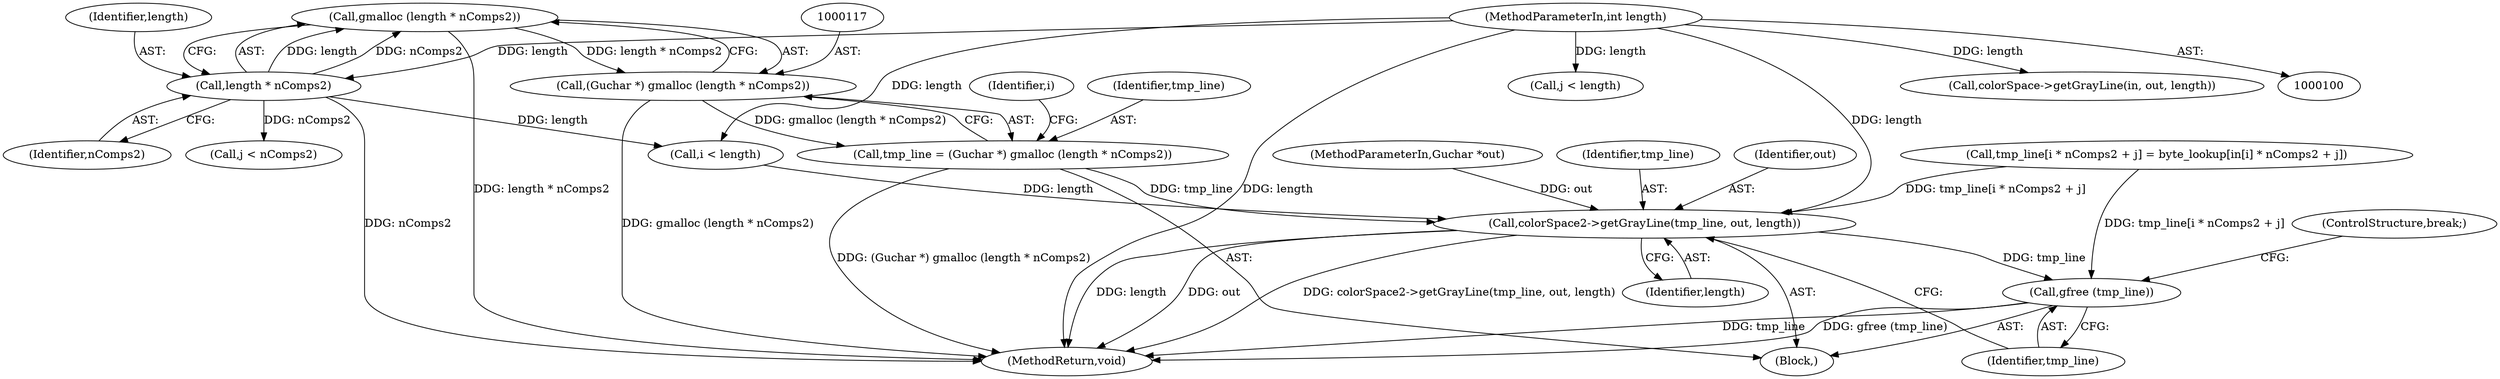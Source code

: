 digraph "1_poppler_7b2d314a61fd0e12f47c62996cb49ec0d1ba747a_5@API" {
"1000118" [label="(Call,gmalloc (length * nComps2))"];
"1000119" [label="(Call,length * nComps2)"];
"1000103" [label="(MethodParameterIn,int length)"];
"1000116" [label="(Call,(Guchar *) gmalloc (length * nComps2))"];
"1000114" [label="(Call,tmp_line = (Guchar *) gmalloc (length * nComps2))"];
"1000159" [label="(Call,colorSpace2->getGrayLine(tmp_line, out, length))"];
"1000163" [label="(Call,gfree (tmp_line))"];
"1000103" [label="(MethodParameterIn,int length)"];
"1000159" [label="(Call,colorSpace2->getGrayLine(tmp_line, out, length))"];
"1000111" [label="(Block,)"];
"1000102" [label="(MethodParameterIn,Guchar *out)"];
"1000118" [label="(Call,gmalloc (length * nComps2))"];
"1000120" [label="(Identifier,length)"];
"1000174" [label="(Call,j < length)"];
"1000163" [label="(Call,gfree (tmp_line))"];
"1000115" [label="(Identifier,tmp_line)"];
"1000162" [label="(Identifier,length)"];
"1000136" [label="(Call,j < nComps2)"];
"1000121" [label="(Identifier,nComps2)"];
"1000160" [label="(Identifier,tmp_line)"];
"1000165" [label="(ControlStructure,break;)"];
"1000126" [label="(Call,i < length)"];
"1000114" [label="(Call,tmp_line = (Guchar *) gmalloc (length * nComps2))"];
"1000202" [label="(Call,colorSpace->getGrayLine(in, out, length))"];
"1000164" [label="(Identifier,tmp_line)"];
"1000119" [label="(Call,length * nComps2)"];
"1000116" [label="(Call,(Guchar *) gmalloc (length * nComps2))"];
"1000142" [label="(Call,tmp_line[i * nComps2 + j] = byte_lookup[in[i] * nComps2 + j])"];
"1000161" [label="(Identifier,out)"];
"1000207" [label="(MethodReturn,void)"];
"1000124" [label="(Identifier,i)"];
"1000118" -> "1000116"  [label="AST: "];
"1000118" -> "1000119"  [label="CFG: "];
"1000119" -> "1000118"  [label="AST: "];
"1000116" -> "1000118"  [label="CFG: "];
"1000118" -> "1000207"  [label="DDG: length * nComps2"];
"1000118" -> "1000116"  [label="DDG: length * nComps2"];
"1000119" -> "1000118"  [label="DDG: length"];
"1000119" -> "1000118"  [label="DDG: nComps2"];
"1000119" -> "1000121"  [label="CFG: "];
"1000120" -> "1000119"  [label="AST: "];
"1000121" -> "1000119"  [label="AST: "];
"1000119" -> "1000207"  [label="DDG: nComps2"];
"1000103" -> "1000119"  [label="DDG: length"];
"1000119" -> "1000126"  [label="DDG: length"];
"1000119" -> "1000136"  [label="DDG: nComps2"];
"1000103" -> "1000100"  [label="AST: "];
"1000103" -> "1000207"  [label="DDG: length"];
"1000103" -> "1000126"  [label="DDG: length"];
"1000103" -> "1000159"  [label="DDG: length"];
"1000103" -> "1000174"  [label="DDG: length"];
"1000103" -> "1000202"  [label="DDG: length"];
"1000116" -> "1000114"  [label="AST: "];
"1000117" -> "1000116"  [label="AST: "];
"1000114" -> "1000116"  [label="CFG: "];
"1000116" -> "1000207"  [label="DDG: gmalloc (length * nComps2)"];
"1000116" -> "1000114"  [label="DDG: gmalloc (length * nComps2)"];
"1000114" -> "1000111"  [label="AST: "];
"1000115" -> "1000114"  [label="AST: "];
"1000124" -> "1000114"  [label="CFG: "];
"1000114" -> "1000207"  [label="DDG: (Guchar *) gmalloc (length * nComps2)"];
"1000114" -> "1000159"  [label="DDG: tmp_line"];
"1000159" -> "1000111"  [label="AST: "];
"1000159" -> "1000162"  [label="CFG: "];
"1000160" -> "1000159"  [label="AST: "];
"1000161" -> "1000159"  [label="AST: "];
"1000162" -> "1000159"  [label="AST: "];
"1000164" -> "1000159"  [label="CFG: "];
"1000159" -> "1000207"  [label="DDG: colorSpace2->getGrayLine(tmp_line, out, length)"];
"1000159" -> "1000207"  [label="DDG: length"];
"1000159" -> "1000207"  [label="DDG: out"];
"1000142" -> "1000159"  [label="DDG: tmp_line[i * nComps2 + j]"];
"1000102" -> "1000159"  [label="DDG: out"];
"1000126" -> "1000159"  [label="DDG: length"];
"1000159" -> "1000163"  [label="DDG: tmp_line"];
"1000163" -> "1000111"  [label="AST: "];
"1000163" -> "1000164"  [label="CFG: "];
"1000164" -> "1000163"  [label="AST: "];
"1000165" -> "1000163"  [label="CFG: "];
"1000163" -> "1000207"  [label="DDG: tmp_line"];
"1000163" -> "1000207"  [label="DDG: gfree (tmp_line)"];
"1000142" -> "1000163"  [label="DDG: tmp_line[i * nComps2 + j]"];
}
